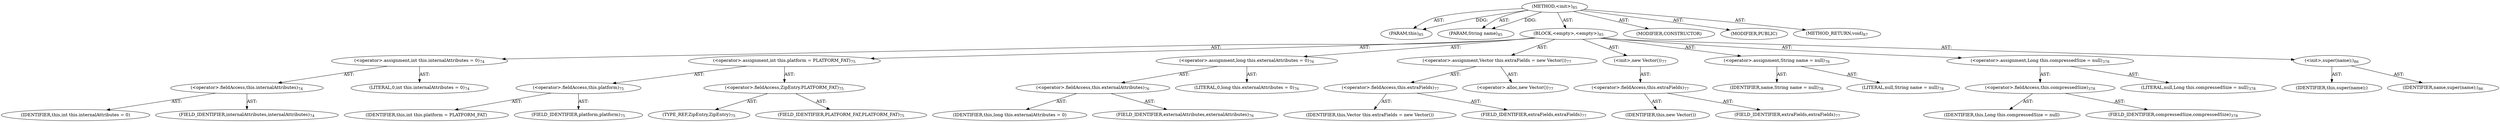 digraph "&lt;init&gt;" {  
"111669149696" [label = <(METHOD,&lt;init&gt;)<SUB>85</SUB>> ]
"115964117006" [label = <(PARAM,this)<SUB>85</SUB>> ]
"115964117010" [label = <(PARAM,String name)<SUB>85</SUB>> ]
"25769803776" [label = <(BLOCK,&lt;empty&gt;,&lt;empty&gt;)<SUB>85</SUB>> ]
"30064771078" [label = <(&lt;operator&gt;.assignment,int this.internalAttributes = 0)<SUB>74</SUB>> ]
"30064771079" [label = <(&lt;operator&gt;.fieldAccess,this.internalAttributes)<SUB>74</SUB>> ]
"68719476778" [label = <(IDENTIFIER,this,int this.internalAttributes = 0)> ]
"55834574848" [label = <(FIELD_IDENTIFIER,internalAttributes,internalAttributes)<SUB>74</SUB>> ]
"90194313217" [label = <(LITERAL,0,int this.internalAttributes = 0)<SUB>74</SUB>> ]
"30064771080" [label = <(&lt;operator&gt;.assignment,int this.platform = PLATFORM_FAT)<SUB>75</SUB>> ]
"30064771081" [label = <(&lt;operator&gt;.fieldAccess,this.platform)<SUB>75</SUB>> ]
"68719476779" [label = <(IDENTIFIER,this,int this.platform = PLATFORM_FAT)> ]
"55834574849" [label = <(FIELD_IDENTIFIER,platform,platform)<SUB>75</SUB>> ]
"30064771082" [label = <(&lt;operator&gt;.fieldAccess,ZipEntry.PLATFORM_FAT)<SUB>75</SUB>> ]
"180388626433" [label = <(TYPE_REF,ZipEntry,ZipEntry)<SUB>75</SUB>> ]
"55834574850" [label = <(FIELD_IDENTIFIER,PLATFORM_FAT,PLATFORM_FAT)<SUB>75</SUB>> ]
"30064771083" [label = <(&lt;operator&gt;.assignment,long this.externalAttributes = 0)<SUB>76</SUB>> ]
"30064771084" [label = <(&lt;operator&gt;.fieldAccess,this.externalAttributes)<SUB>76</SUB>> ]
"68719476780" [label = <(IDENTIFIER,this,long this.externalAttributes = 0)> ]
"55834574851" [label = <(FIELD_IDENTIFIER,externalAttributes,externalAttributes)<SUB>76</SUB>> ]
"90194313218" [label = <(LITERAL,0,long this.externalAttributes = 0)<SUB>76</SUB>> ]
"30064771085" [label = <(&lt;operator&gt;.assignment,Vector this.extraFields = new Vector())<SUB>77</SUB>> ]
"30064771086" [label = <(&lt;operator&gt;.fieldAccess,this.extraFields)<SUB>77</SUB>> ]
"68719476781" [label = <(IDENTIFIER,this,Vector this.extraFields = new Vector())> ]
"55834574852" [label = <(FIELD_IDENTIFIER,extraFields,extraFields)<SUB>77</SUB>> ]
"30064771087" [label = <(&lt;operator&gt;.alloc,new Vector())<SUB>77</SUB>> ]
"30064771088" [label = <(&lt;init&gt;,new Vector())<SUB>77</SUB>> ]
"30064771089" [label = <(&lt;operator&gt;.fieldAccess,this.extraFields)<SUB>77</SUB>> ]
"68719476782" [label = <(IDENTIFIER,this,new Vector())> ]
"55834574853" [label = <(FIELD_IDENTIFIER,extraFields,extraFields)<SUB>77</SUB>> ]
"30064771090" [label = <(&lt;operator&gt;.assignment,String name = null)<SUB>78</SUB>> ]
"68719476783" [label = <(IDENTIFIER,name,String name = null)<SUB>78</SUB>> ]
"90194313219" [label = <(LITERAL,null,String name = null)<SUB>78</SUB>> ]
"30064771091" [label = <(&lt;operator&gt;.assignment,Long this.compressedSize = null)<SUB>378</SUB>> ]
"30064771092" [label = <(&lt;operator&gt;.fieldAccess,this.compressedSize)<SUB>378</SUB>> ]
"68719476784" [label = <(IDENTIFIER,this,Long this.compressedSize = null)> ]
"55834574854" [label = <(FIELD_IDENTIFIER,compressedSize,compressedSize)<SUB>378</SUB>> ]
"90194313220" [label = <(LITERAL,null,Long this.compressedSize = null)<SUB>378</SUB>> ]
"30064771072" [label = <(&lt;init&gt;,super(name);)<SUB>86</SUB>> ]
"68719476760" [label = <(IDENTIFIER,this,super(name);)> ]
"68719476775" [label = <(IDENTIFIER,name,super(name);)<SUB>86</SUB>> ]
"133143986185" [label = <(MODIFIER,CONSTRUCTOR)> ]
"133143986186" [label = <(MODIFIER,PUBLIC)> ]
"128849018880" [label = <(METHOD_RETURN,void)<SUB>87</SUB>> ]
  "111669149696" -> "115964117006"  [ label = "AST: "] 
  "111669149696" -> "115964117010"  [ label = "AST: "] 
  "111669149696" -> "25769803776"  [ label = "AST: "] 
  "111669149696" -> "133143986185"  [ label = "AST: "] 
  "111669149696" -> "133143986186"  [ label = "AST: "] 
  "111669149696" -> "128849018880"  [ label = "AST: "] 
  "25769803776" -> "30064771078"  [ label = "AST: "] 
  "25769803776" -> "30064771080"  [ label = "AST: "] 
  "25769803776" -> "30064771083"  [ label = "AST: "] 
  "25769803776" -> "30064771085"  [ label = "AST: "] 
  "25769803776" -> "30064771088"  [ label = "AST: "] 
  "25769803776" -> "30064771090"  [ label = "AST: "] 
  "25769803776" -> "30064771091"  [ label = "AST: "] 
  "25769803776" -> "30064771072"  [ label = "AST: "] 
  "30064771078" -> "30064771079"  [ label = "AST: "] 
  "30064771078" -> "90194313217"  [ label = "AST: "] 
  "30064771079" -> "68719476778"  [ label = "AST: "] 
  "30064771079" -> "55834574848"  [ label = "AST: "] 
  "30064771080" -> "30064771081"  [ label = "AST: "] 
  "30064771080" -> "30064771082"  [ label = "AST: "] 
  "30064771081" -> "68719476779"  [ label = "AST: "] 
  "30064771081" -> "55834574849"  [ label = "AST: "] 
  "30064771082" -> "180388626433"  [ label = "AST: "] 
  "30064771082" -> "55834574850"  [ label = "AST: "] 
  "30064771083" -> "30064771084"  [ label = "AST: "] 
  "30064771083" -> "90194313218"  [ label = "AST: "] 
  "30064771084" -> "68719476780"  [ label = "AST: "] 
  "30064771084" -> "55834574851"  [ label = "AST: "] 
  "30064771085" -> "30064771086"  [ label = "AST: "] 
  "30064771085" -> "30064771087"  [ label = "AST: "] 
  "30064771086" -> "68719476781"  [ label = "AST: "] 
  "30064771086" -> "55834574852"  [ label = "AST: "] 
  "30064771088" -> "30064771089"  [ label = "AST: "] 
  "30064771089" -> "68719476782"  [ label = "AST: "] 
  "30064771089" -> "55834574853"  [ label = "AST: "] 
  "30064771090" -> "68719476783"  [ label = "AST: "] 
  "30064771090" -> "90194313219"  [ label = "AST: "] 
  "30064771091" -> "30064771092"  [ label = "AST: "] 
  "30064771091" -> "90194313220"  [ label = "AST: "] 
  "30064771092" -> "68719476784"  [ label = "AST: "] 
  "30064771092" -> "55834574854"  [ label = "AST: "] 
  "30064771072" -> "68719476760"  [ label = "AST: "] 
  "30064771072" -> "68719476775"  [ label = "AST: "] 
  "111669149696" -> "115964117006"  [ label = "DDG: "] 
  "111669149696" -> "115964117010"  [ label = "DDG: "] 
}
